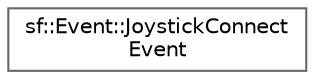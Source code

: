 digraph "Graphical Class Hierarchy"
{
 // LATEX_PDF_SIZE
  bgcolor="transparent";
  edge [fontname=Helvetica,fontsize=10,labelfontname=Helvetica,labelfontsize=10];
  node [fontname=Helvetica,fontsize=10,shape=box,height=0.2,width=0.4];
  rankdir="LR";
  Node0 [id="Node000000",label="sf::Event::JoystickConnect\lEvent",height=0.2,width=0.4,color="grey40", fillcolor="white", style="filled",URL="$structsf_1_1_event_1_1_joystick_connect_event.html",tooltip="Joystick connection events parameters (JoystickConnected, JoystickDisconnected)"];
}
